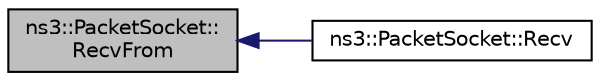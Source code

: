 digraph "ns3::PacketSocket::RecvFrom"
{
  edge [fontname="Helvetica",fontsize="10",labelfontname="Helvetica",labelfontsize="10"];
  node [fontname="Helvetica",fontsize="10",shape=record];
  rankdir="LR";
  Node1 [label="ns3::PacketSocket::\lRecvFrom",height=0.2,width=0.4,color="black", fillcolor="grey75", style="filled", fontcolor="black"];
  Node1 -> Node2 [dir="back",color="midnightblue",fontsize="10",style="solid"];
  Node2 [label="ns3::PacketSocket::Recv",height=0.2,width=0.4,color="black", fillcolor="white", style="filled",URL="$db/d5c/classns3_1_1PacketSocket.html#a8f19cc86b32a0a80a2738be64e05b202",tooltip="Read data from the socket. "];
}
